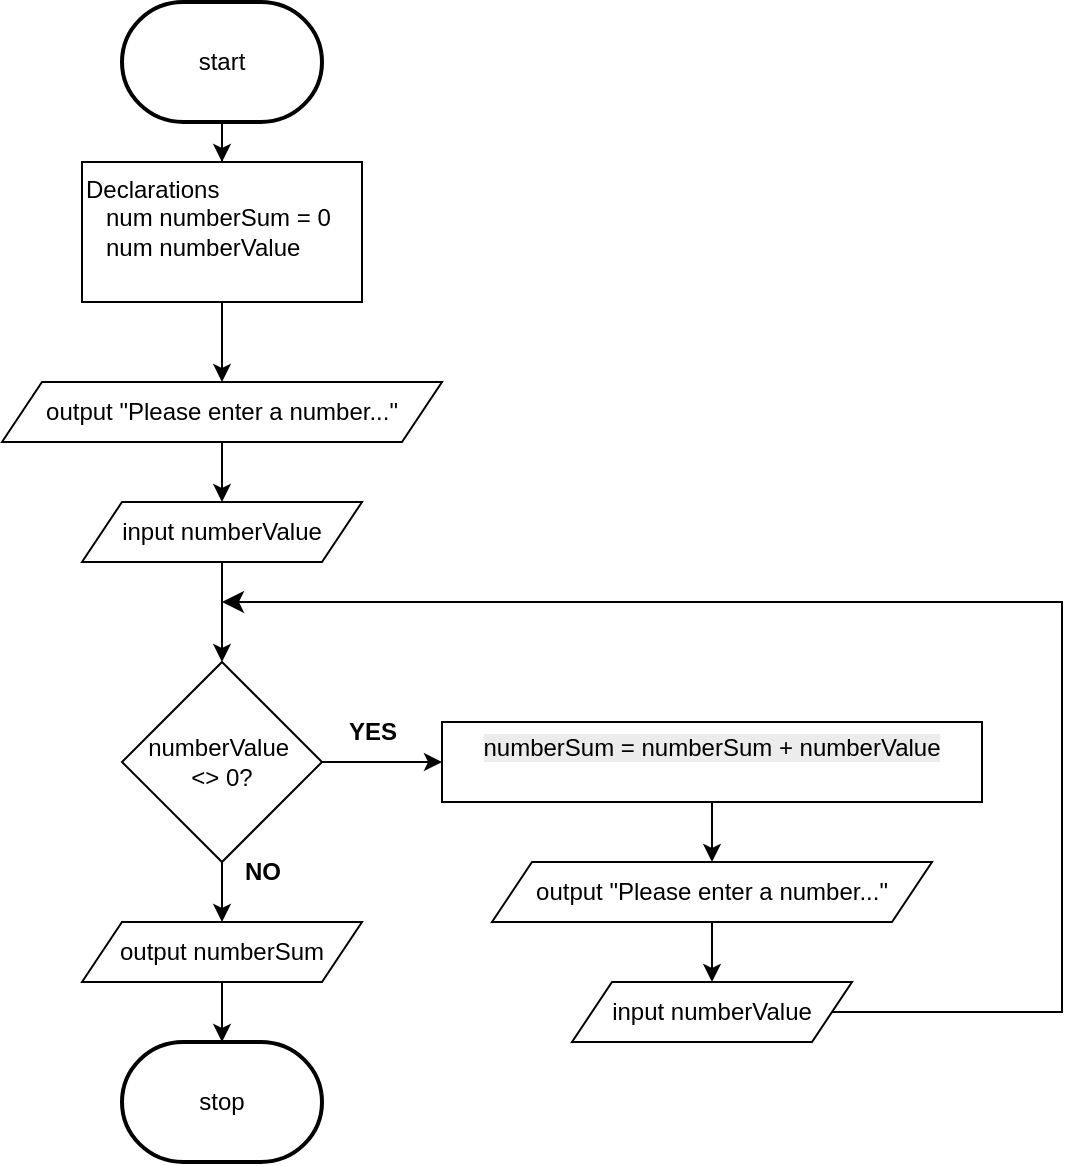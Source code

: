 <mxfile version="28.0.6">
  <diagram name="Page-1" id="hKkj7bpg_wnrlVLwdddY">
    <mxGraphModel dx="1042" dy="1822" grid="1" gridSize="10" guides="1" tooltips="1" connect="1" arrows="1" fold="1" page="1" pageScale="1" pageWidth="850" pageHeight="1100" math="0" shadow="0">
      <root>
        <mxCell id="0" />
        <mxCell id="1" parent="0" />
        <mxCell id="oOulqH29mJeqpTnYo-j4-12" style="edgeStyle=orthogonalEdgeStyle;rounded=0;orthogonalLoop=1;jettySize=auto;html=1;entryX=0.5;entryY=0;entryDx=0;entryDy=0;" edge="1" parent="1" source="oOulqH29mJeqpTnYo-j4-1" target="oOulqH29mJeqpTnYo-j4-2">
          <mxGeometry relative="1" as="geometry" />
        </mxCell>
        <mxCell id="oOulqH29mJeqpTnYo-j4-1" value="start" style="strokeWidth=2;html=1;shape=mxgraph.flowchart.terminator;whiteSpace=wrap;" vertex="1" parent="1">
          <mxGeometry x="110" width="100" height="60" as="geometry" />
        </mxCell>
        <mxCell id="oOulqH29mJeqpTnYo-j4-13" style="edgeStyle=orthogonalEdgeStyle;rounded=0;orthogonalLoop=1;jettySize=auto;html=1;entryX=0.5;entryY=0;entryDx=0;entryDy=0;" edge="1" parent="1" source="oOulqH29mJeqpTnYo-j4-2" target="oOulqH29mJeqpTnYo-j4-3">
          <mxGeometry relative="1" as="geometry" />
        </mxCell>
        <mxCell id="oOulqH29mJeqpTnYo-j4-2" value="Declarations&lt;div&gt;&amp;nbsp; &amp;nbsp;num numberSum = 0&lt;/div&gt;&lt;div&gt;&amp;nbsp; &amp;nbsp;num numberValue&lt;/div&gt;&lt;div&gt;&amp;nbsp; &amp;nbsp;&lt;/div&gt;" style="rounded=0;whiteSpace=wrap;html=1;align=left;" vertex="1" parent="1">
          <mxGeometry x="90" y="80" width="140" height="70" as="geometry" />
        </mxCell>
        <mxCell id="oOulqH29mJeqpTnYo-j4-14" style="edgeStyle=orthogonalEdgeStyle;rounded=0;orthogonalLoop=1;jettySize=auto;html=1;entryX=0.5;entryY=0;entryDx=0;entryDy=0;" edge="1" parent="1" source="oOulqH29mJeqpTnYo-j4-3" target="oOulqH29mJeqpTnYo-j4-4">
          <mxGeometry relative="1" as="geometry" />
        </mxCell>
        <mxCell id="oOulqH29mJeqpTnYo-j4-3" value="output &quot;Please enter a number...&quot;" style="shape=parallelogram;perimeter=parallelogramPerimeter;whiteSpace=wrap;html=1;fixedSize=1;" vertex="1" parent="1">
          <mxGeometry x="50" y="190" width="220" height="30" as="geometry" />
        </mxCell>
        <mxCell id="oOulqH29mJeqpTnYo-j4-15" style="edgeStyle=orthogonalEdgeStyle;rounded=0;orthogonalLoop=1;jettySize=auto;html=1;entryX=0.5;entryY=0;entryDx=0;entryDy=0;" edge="1" parent="1" source="oOulqH29mJeqpTnYo-j4-4" target="oOulqH29mJeqpTnYo-j4-5">
          <mxGeometry relative="1" as="geometry" />
        </mxCell>
        <mxCell id="oOulqH29mJeqpTnYo-j4-4" value="input numberValue" style="shape=parallelogram;perimeter=parallelogramPerimeter;whiteSpace=wrap;html=1;fixedSize=1;" vertex="1" parent="1">
          <mxGeometry x="90" y="250" width="140" height="30" as="geometry" />
        </mxCell>
        <mxCell id="oOulqH29mJeqpTnYo-j4-16" style="edgeStyle=orthogonalEdgeStyle;rounded=0;orthogonalLoop=1;jettySize=auto;html=1;entryX=0.5;entryY=0;entryDx=0;entryDy=0;" edge="1" parent="1" source="oOulqH29mJeqpTnYo-j4-5" target="oOulqH29mJeqpTnYo-j4-6">
          <mxGeometry relative="1" as="geometry" />
        </mxCell>
        <mxCell id="oOulqH29mJeqpTnYo-j4-18" value="" style="edgeStyle=orthogonalEdgeStyle;rounded=0;orthogonalLoop=1;jettySize=auto;html=1;" edge="1" parent="1" source="oOulqH29mJeqpTnYo-j4-5" target="oOulqH29mJeqpTnYo-j4-11">
          <mxGeometry relative="1" as="geometry">
            <Array as="points">
              <mxPoint x="240" y="380" />
              <mxPoint x="240" y="380" />
            </Array>
          </mxGeometry>
        </mxCell>
        <mxCell id="oOulqH29mJeqpTnYo-j4-5" value="numberValue&amp;nbsp;&lt;div&gt;&amp;lt;&amp;gt; 0?&lt;/div&gt;" style="rhombus;whiteSpace=wrap;html=1;" vertex="1" parent="1">
          <mxGeometry x="110" y="330" width="100" height="100" as="geometry" />
        </mxCell>
        <mxCell id="oOulqH29mJeqpTnYo-j4-6" value="output numberSum" style="shape=parallelogram;perimeter=parallelogramPerimeter;whiteSpace=wrap;html=1;fixedSize=1;" vertex="1" parent="1">
          <mxGeometry x="90" y="460" width="140" height="30" as="geometry" />
        </mxCell>
        <mxCell id="oOulqH29mJeqpTnYo-j4-7" value="stop" style="strokeWidth=2;html=1;shape=mxgraph.flowchart.terminator;whiteSpace=wrap;" vertex="1" parent="1">
          <mxGeometry x="110" y="520" width="100" height="60" as="geometry" />
        </mxCell>
        <mxCell id="oOulqH29mJeqpTnYo-j4-21" style="edgeStyle=orthogonalEdgeStyle;rounded=0;orthogonalLoop=1;jettySize=auto;html=1;entryX=0.5;entryY=0;entryDx=0;entryDy=0;" edge="1" parent="1" source="oOulqH29mJeqpTnYo-j4-9" target="oOulqH29mJeqpTnYo-j4-10">
          <mxGeometry relative="1" as="geometry" />
        </mxCell>
        <mxCell id="oOulqH29mJeqpTnYo-j4-9" value="output &quot;Please enter a number...&quot;" style="shape=parallelogram;perimeter=parallelogramPerimeter;whiteSpace=wrap;html=1;fixedSize=1;" vertex="1" parent="1">
          <mxGeometry x="295" y="430" width="220" height="30" as="geometry" />
        </mxCell>
        <mxCell id="oOulqH29mJeqpTnYo-j4-10" value="input numberValue" style="shape=parallelogram;perimeter=parallelogramPerimeter;whiteSpace=wrap;html=1;fixedSize=1;" vertex="1" parent="1">
          <mxGeometry x="335" y="490" width="140" height="30" as="geometry" />
        </mxCell>
        <mxCell id="oOulqH29mJeqpTnYo-j4-19" style="edgeStyle=orthogonalEdgeStyle;rounded=0;orthogonalLoop=1;jettySize=auto;html=1;entryX=0.5;entryY=0;entryDx=0;entryDy=0;" edge="1" parent="1" source="oOulqH29mJeqpTnYo-j4-11" target="oOulqH29mJeqpTnYo-j4-9">
          <mxGeometry relative="1" as="geometry" />
        </mxCell>
        <mxCell id="oOulqH29mJeqpTnYo-j4-11" value="&#xa;&lt;span style=&quot;color: rgb(0, 0, 0); font-family: Helvetica; font-size: 12px; font-style: normal; font-variant-ligatures: normal; font-variant-caps: normal; font-weight: 400; letter-spacing: normal; orphans: 2; text-align: center; text-indent: 0px; text-transform: none; widows: 2; word-spacing: 0px; -webkit-text-stroke-width: 0px; white-space: normal; background-color: rgb(236, 236, 236); text-decoration-thickness: initial; text-decoration-style: initial; text-decoration-color: initial; display: inline !important; float: none;&quot;&gt;numberSum = numberSum + numberValue&lt;/span&gt;&#xa;&#xa;" style="rounded=0;whiteSpace=wrap;html=1;" vertex="1" parent="1">
          <mxGeometry x="270" y="360" width="270" height="40" as="geometry" />
        </mxCell>
        <mxCell id="oOulqH29mJeqpTnYo-j4-17" style="edgeStyle=orthogonalEdgeStyle;rounded=0;orthogonalLoop=1;jettySize=auto;html=1;entryX=0.5;entryY=0;entryDx=0;entryDy=0;entryPerimeter=0;" edge="1" parent="1" source="oOulqH29mJeqpTnYo-j4-6" target="oOulqH29mJeqpTnYo-j4-7">
          <mxGeometry relative="1" as="geometry" />
        </mxCell>
        <mxCell id="oOulqH29mJeqpTnYo-j4-22" value="" style="edgeStyle=elbowEdgeStyle;elbow=horizontal;endArrow=classic;html=1;curved=0;rounded=0;endSize=8;startSize=8;exitX=1;exitY=0.5;exitDx=0;exitDy=0;" edge="1" parent="1" source="oOulqH29mJeqpTnYo-j4-10">
          <mxGeometry width="50" height="50" relative="1" as="geometry">
            <mxPoint x="630" y="500" as="sourcePoint" />
            <mxPoint x="160" y="300" as="targetPoint" />
            <Array as="points">
              <mxPoint x="580" y="410" />
            </Array>
          </mxGeometry>
        </mxCell>
        <mxCell id="oOulqH29mJeqpTnYo-j4-23" value="YES" style="text;html=1;align=center;verticalAlign=middle;resizable=0;points=[];autosize=1;strokeColor=none;fillColor=none;fontStyle=1" vertex="1" parent="1">
          <mxGeometry x="210" y="350" width="50" height="30" as="geometry" />
        </mxCell>
        <mxCell id="oOulqH29mJeqpTnYo-j4-24" value="NO" style="text;html=1;align=center;verticalAlign=middle;resizable=0;points=[];autosize=1;strokeColor=none;fillColor=none;fontStyle=1" vertex="1" parent="1">
          <mxGeometry x="160" y="420" width="40" height="30" as="geometry" />
        </mxCell>
      </root>
    </mxGraphModel>
  </diagram>
</mxfile>
